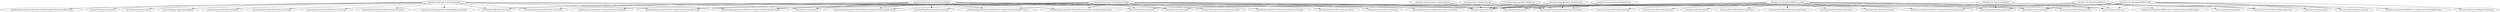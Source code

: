 digraph "sample-calculator-bundle-2.0.jar" {
    // Path: sample-calculator-bundle-2.0.jar
   "calculator.dosgi.CalculatorService"               -> "java.lang.Object (java.base)";
   "calculator.dosgi.CalculatorService"               -> "org.oasisopen.sca.annotation.Remotable (not found)";
   "calculator.dosgi.impl.CalculatorActivator"        -> "calculator.dosgi.CalculatorService (sample-calculator-bundle-2.0.jar)";
   "calculator.dosgi.impl.CalculatorActivator"        -> "calculator.dosgi.impl.CalculatorServiceImpl (sample-calculator-bundle-2.0.jar)";
   "calculator.dosgi.impl.CalculatorActivator"        -> "calculator.dosgi.operations.AddService (sample-calculator-bundle-2.0.jar)";
   "calculator.dosgi.impl.CalculatorActivator"        -> "java.lang.Class (java.base)";
   "calculator.dosgi.impl.CalculatorActivator"        -> "java.lang.Exception (java.base)";
   "calculator.dosgi.impl.CalculatorActivator"        -> "java.lang.Object (java.base)";
   "calculator.dosgi.impl.CalculatorActivator"        -> "java.lang.String (java.base)";
   "calculator.dosgi.impl.CalculatorActivator"        -> "java.lang.StringBuilder (java.base)";
   "calculator.dosgi.impl.CalculatorActivator"        -> "java.util.Dictionary (java.base)";
   "calculator.dosgi.impl.CalculatorActivator"        -> "java.util.Hashtable (java.base)";
   "calculator.dosgi.impl.CalculatorActivator"        -> "java.util.logging.Logger (java.logging)";
   "calculator.dosgi.impl.CalculatorActivator"        -> "org.osgi.framework.Bundle (not found)";
   "calculator.dosgi.impl.CalculatorActivator"        -> "org.osgi.framework.BundleActivator (not found)";
   "calculator.dosgi.impl.CalculatorActivator"        -> "org.osgi.framework.BundleContext (not found)";
   "calculator.dosgi.impl.CalculatorActivator"        -> "org.osgi.framework.ServiceReference (not found)";
   "calculator.dosgi.impl.CalculatorActivator"        -> "org.osgi.framework.ServiceRegistration (not found)";
   "calculator.dosgi.impl.CalculatorActivator"        -> "org.osgi.service.packageadmin.PackageAdmin (not found)";
   "calculator.dosgi.impl.CalculatorServiceDSImpl"    -> "calculator.dosgi.CalculatorService (sample-calculator-bundle-2.0.jar)";
   "calculator.dosgi.impl.CalculatorServiceDSImpl"    -> "calculator.dosgi.operations.AddService (sample-calculator-bundle-2.0.jar)";
   "calculator.dosgi.impl.CalculatorServiceDSImpl"    -> "calculator.dosgi.operations.DivideService (sample-calculator-bundle-2.0.jar)";
   "calculator.dosgi.impl.CalculatorServiceDSImpl"    -> "calculator.dosgi.operations.MultiplyService (sample-calculator-bundle-2.0.jar)";
   "calculator.dosgi.impl.CalculatorServiceDSImpl"    -> "calculator.dosgi.operations.SubtractService (sample-calculator-bundle-2.0.jar)";
   "calculator.dosgi.impl.CalculatorServiceDSImpl"    -> "java.io.PrintStream (java.base)";
   "calculator.dosgi.impl.CalculatorServiceDSImpl"    -> "java.lang.Class (java.base)";
   "calculator.dosgi.impl.CalculatorServiceDSImpl"    -> "java.lang.IllegalStateException (java.base)";
   "calculator.dosgi.impl.CalculatorServiceDSImpl"    -> "java.lang.Object (java.base)";
   "calculator.dosgi.impl.CalculatorServiceDSImpl"    -> "java.lang.String (java.base)";
   "calculator.dosgi.impl.CalculatorServiceDSImpl"    -> "java.lang.StringBuilder (java.base)";
   "calculator.dosgi.impl.CalculatorServiceDSImpl"    -> "java.lang.System (java.base)";
   "calculator.dosgi.impl.CalculatorServiceDSImpl"    -> "org.osgi.service.component.ComponentContext (not found)";
   "calculator.dosgi.impl.CalculatorServiceImpl"      -> "calculator.dosgi.CalculatorService (sample-calculator-bundle-2.0.jar)";
   "calculator.dosgi.impl.CalculatorServiceImpl"      -> "calculator.dosgi.operations.AddService (sample-calculator-bundle-2.0.jar)";
   "calculator.dosgi.impl.CalculatorServiceImpl"      -> "calculator.dosgi.operations.DivideService (sample-calculator-bundle-2.0.jar)";
   "calculator.dosgi.impl.CalculatorServiceImpl"      -> "calculator.dosgi.operations.MultiplyService (sample-calculator-bundle-2.0.jar)";
   "calculator.dosgi.impl.CalculatorServiceImpl"      -> "calculator.dosgi.operations.SubtractService (sample-calculator-bundle-2.0.jar)";
   "calculator.dosgi.impl.CalculatorServiceImpl"      -> "java.io.PrintStream (java.base)";
   "calculator.dosgi.impl.CalculatorServiceImpl"      -> "java.lang.Class (java.base)";
   "calculator.dosgi.impl.CalculatorServiceImpl"      -> "java.lang.IllegalStateException (java.base)";
   "calculator.dosgi.impl.CalculatorServiceImpl"      -> "java.lang.InterruptedException (java.base)";
   "calculator.dosgi.impl.CalculatorServiceImpl"      -> "java.lang.Object (java.base)";
   "calculator.dosgi.impl.CalculatorServiceImpl"      -> "java.lang.String (java.base)";
   "calculator.dosgi.impl.CalculatorServiceImpl"      -> "java.lang.StringBuilder (java.base)";
   "calculator.dosgi.impl.CalculatorServiceImpl"      -> "java.lang.System (java.base)";
   "calculator.dosgi.impl.CalculatorServiceImpl"      -> "org.osgi.framework.BundleContext (not found)";
   "calculator.dosgi.impl.CalculatorServiceImpl"      -> "org.osgi.framework.Filter (not found)";
   "calculator.dosgi.impl.CalculatorServiceImpl"      -> "org.osgi.framework.InvalidSyntaxException (not found)";
   "calculator.dosgi.impl.CalculatorServiceImpl"      -> "org.osgi.util.tracker.ServiceTracker (not found)";
   "calculator.dosgi.impl.CalculatorServiceImpl"      -> "org.osgi.util.tracker.ServiceTrackerCustomizer (not found)";
   "calculator.dosgi.operations.AddService"           -> "java.lang.Object (java.base)";
   "calculator.dosgi.operations.AddService"           -> "org.oasisopen.sca.annotation.Remotable (not found)";
   "calculator.dosgi.operations.DivideService"        -> "java.lang.Object (java.base)";
   "calculator.dosgi.operations.DivideService"        -> "org.oasisopen.sca.annotation.Remotable (not found)";
   "calculator.dosgi.operations.MultiplyService"      -> "java.lang.Object (java.base)";
   "calculator.dosgi.operations.MultiplyService"      -> "org.oasisopen.sca.annotation.Remotable (not found)";
   "calculator.dosgi.operations.SubtractService"      -> "java.lang.Object (java.base)";
   "calculator.dosgi.operations.SubtractService"      -> "org.oasisopen.sca.annotation.Remotable (not found)";
   "calculator.rmi.OperationsRMIServer"               -> "calculator.rmi.OperationsRMIServer$1 (sample-calculator-bundle-2.0.jar)";
   "calculator.rmi.OperationsRMIServer"               -> "calculator.rmi.OperationsRemote (sample-calculator-bundle-2.0.jar)";
   "calculator.rmi.OperationsRMIServer"               -> "java.io.Serializable (java.base)";
   "calculator.rmi.OperationsRMIServer"               -> "java.lang.Exception (java.base)";
   "calculator.rmi.OperationsRMIServer"               -> "java.lang.Object (java.base)";
   "calculator.rmi.OperationsRMIServer"               -> "java.lang.String (java.base)";
   "calculator.rmi.OperationsRMIServer"               -> "java.lang.Thread (java.base)";
   "calculator.rmi.OperationsRMIServer"               -> "java.rmi.Remote (java.rmi)";
   "calculator.rmi.OperationsRMIServer"               -> "java.rmi.RemoteException (java.rmi)";
   "calculator.rmi.OperationsRMIServer"               -> "java.rmi.registry.Registry (java.rmi)";
   "calculator.rmi.OperationsRMIServer"               -> "java.rmi.server.UnicastRemoteObject (java.rmi)";
   "calculator.rmi.OperationsRMIServer$1"             -> "calculator.rmi.OperationsRMIServer (sample-calculator-bundle-2.0.jar)";
   "calculator.rmi.OperationsRMIServer$1"             -> "java.io.PrintStream (java.base)";
   "calculator.rmi.OperationsRMIServer$1"             -> "java.lang.Exception (java.base)";
   "calculator.rmi.OperationsRMIServer$1"             -> "java.lang.String (java.base)";
   "calculator.rmi.OperationsRMIServer$1"             -> "java.lang.System (java.base)";
   "calculator.rmi.OperationsRMIServer$1"             -> "java.lang.Thread (java.base)";
   "calculator.rmi.OperationsRMIServer$1"             -> "java.rmi.Remote (java.rmi)";
   "calculator.rmi.OperationsRMIServer$1"             -> "java.rmi.registry.LocateRegistry (java.rmi)";
   "calculator.rmi.OperationsRMIServer$1"             -> "java.rmi.registry.Registry (java.rmi)";
   "calculator.rmi.OperationsRMIServer$1"             -> "java.rmi.server.RemoteStub (java.rmi)";
   "calculator.rmi.OperationsRMIServer$1"             -> "java.rmi.server.UnicastRemoteObject (java.rmi)";
   "calculator.rmi.OperationsRMIServer_Stub"          -> "calculator.rmi.OperationsRemote (sample-calculator-bundle-2.0.jar)";
   "calculator.rmi.OperationsRMIServer_Stub"          -> "java.lang.Class (java.base)";
   "calculator.rmi.OperationsRMIServer_Stub"          -> "java.lang.Double (java.base)";
   "calculator.rmi.OperationsRMIServer_Stub"          -> "java.lang.Exception (java.base)";
   "calculator.rmi.OperationsRMIServer_Stub"          -> "java.lang.NoSuchMethodError (java.base)";
   "calculator.rmi.OperationsRMIServer_Stub"          -> "java.lang.NoSuchMethodException (java.base)";
   "calculator.rmi.OperationsRMIServer_Stub"          -> "java.lang.Object (java.base)";
   "calculator.rmi.OperationsRMIServer_Stub"          -> "java.lang.RuntimeException (java.base)";
   "calculator.rmi.OperationsRMIServer_Stub"          -> "java.lang.String (java.base)";
   "calculator.rmi.OperationsRMIServer_Stub"          -> "java.lang.reflect.Method (java.base)";
   "calculator.rmi.OperationsRMIServer_Stub"          -> "java.rmi.Remote (java.rmi)";
   "calculator.rmi.OperationsRMIServer_Stub"          -> "java.rmi.RemoteException (java.rmi)";
   "calculator.rmi.OperationsRMIServer_Stub"          -> "java.rmi.UnexpectedException (java.rmi)";
   "calculator.rmi.OperationsRMIServer_Stub"          -> "java.rmi.server.RemoteRef (java.rmi)";
   "calculator.rmi.OperationsRMIServer_Stub"          -> "java.rmi.server.RemoteStub (java.rmi)";
   "calculator.rmi.OperationsRemote"                  -> "java.lang.Object (java.base)";
   "calculator.rmi.OperationsRemote"                  -> "java.rmi.Remote (java.rmi)";
   "calculator.rmi.OperationsRemote"                  -> "java.rmi.RemoteException (java.rmi)";
}
